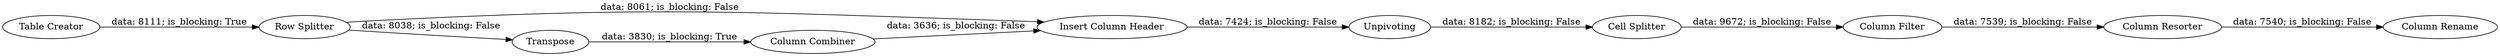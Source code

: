 digraph {
	"-393331455743310508_132" [label="Column Resorter"]
	"-393331455743310508_131" [label="Column Rename"]
	"-393331455743310508_128" [label=Unpivoting]
	"-393331455743310508_126" [label="Column Combiner"]
	"-393331455743310508_127" [label="Insert Column Header"]
	"-393331455743310508_130" [label="Column Filter"]
	"-393331455743310508_121" [label="Table Creator"]
	"-393331455743310508_125" [label=Transpose]
	"-393331455743310508_129" [label="Cell Splitter"]
	"-393331455743310508_124" [label="Row Splitter"]
	"-393331455743310508_121" -> "-393331455743310508_124" [label="data: 8111; is_blocking: True"]
	"-393331455743310508_127" -> "-393331455743310508_128" [label="data: 7424; is_blocking: False"]
	"-393331455743310508_126" -> "-393331455743310508_127" [label="data: 3636; is_blocking: False"]
	"-393331455743310508_124" -> "-393331455743310508_125" [label="data: 8038; is_blocking: False"]
	"-393331455743310508_128" -> "-393331455743310508_129" [label="data: 8182; is_blocking: False"]
	"-393331455743310508_132" -> "-393331455743310508_131" [label="data: 7540; is_blocking: False"]
	"-393331455743310508_129" -> "-393331455743310508_130" [label="data: 9672; is_blocking: False"]
	"-393331455743310508_125" -> "-393331455743310508_126" [label="data: 3830; is_blocking: True"]
	"-393331455743310508_124" -> "-393331455743310508_127" [label="data: 8061; is_blocking: False"]
	"-393331455743310508_130" -> "-393331455743310508_132" [label="data: 7539; is_blocking: False"]
	rankdir=LR
}
